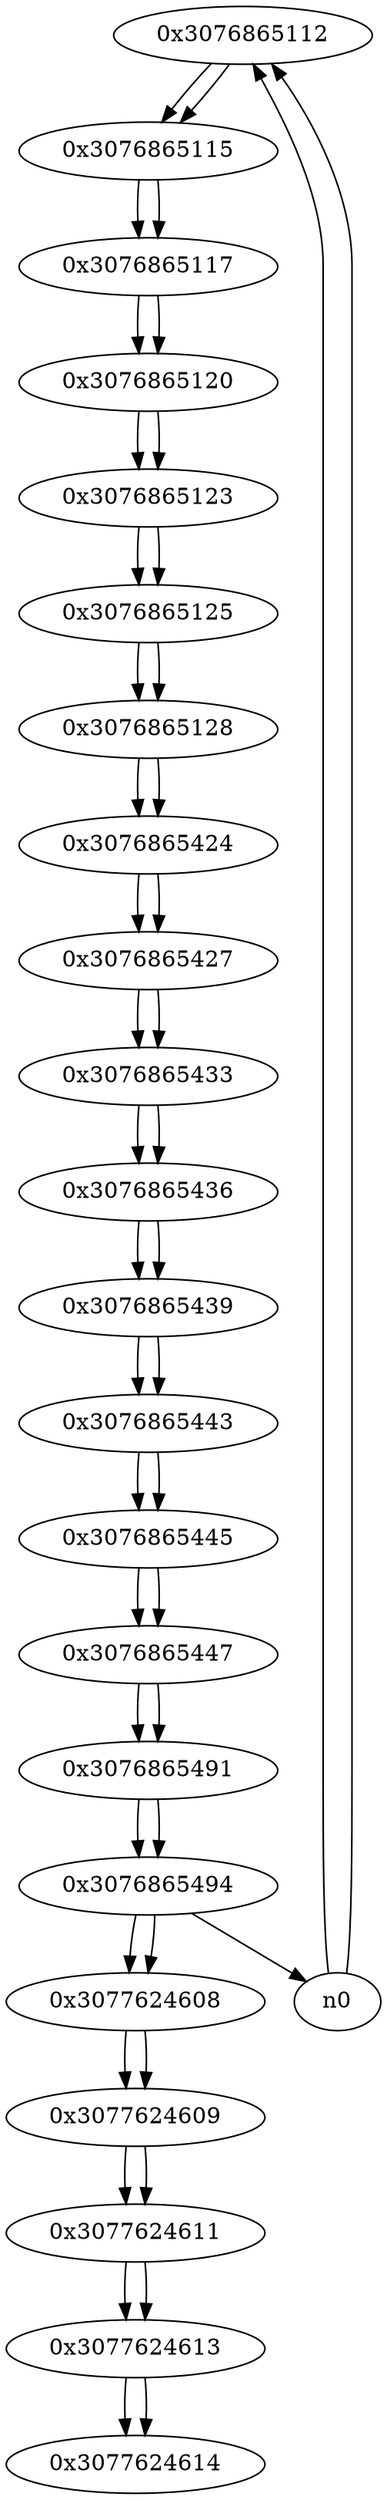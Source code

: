digraph G{
/* nodes */
  n1 [label="0x3076865112"]
  n2 [label="0x3076865115"]
  n3 [label="0x3076865117"]
  n4 [label="0x3076865120"]
  n5 [label="0x3076865123"]
  n6 [label="0x3076865125"]
  n7 [label="0x3076865128"]
  n8 [label="0x3076865424"]
  n9 [label="0x3076865427"]
  n10 [label="0x3076865433"]
  n11 [label="0x3076865436"]
  n12 [label="0x3076865439"]
  n13 [label="0x3076865443"]
  n14 [label="0x3076865445"]
  n15 [label="0x3076865447"]
  n16 [label="0x3076865491"]
  n17 [label="0x3076865494"]
  n18 [label="0x3077624608"]
  n19 [label="0x3077624609"]
  n20 [label="0x3077624611"]
  n21 [label="0x3077624613"]
  n22 [label="0x3077624614"]
/* edges */
n1 -> n2;
n0 -> n1;
n0 -> n1;
n2 -> n3;
n1 -> n2;
n3 -> n4;
n2 -> n3;
n4 -> n5;
n3 -> n4;
n5 -> n6;
n4 -> n5;
n6 -> n7;
n5 -> n6;
n7 -> n8;
n6 -> n7;
n8 -> n9;
n7 -> n8;
n9 -> n10;
n8 -> n9;
n10 -> n11;
n9 -> n10;
n11 -> n12;
n10 -> n11;
n12 -> n13;
n11 -> n12;
n13 -> n14;
n12 -> n13;
n14 -> n15;
n13 -> n14;
n15 -> n16;
n14 -> n15;
n16 -> n17;
n15 -> n16;
n17 -> n0;
n17 -> n18;
n16 -> n17;
n18 -> n19;
n17 -> n18;
n19 -> n20;
n18 -> n19;
n20 -> n21;
n19 -> n20;
n21 -> n22;
n20 -> n21;
n21 -> n22;
}
